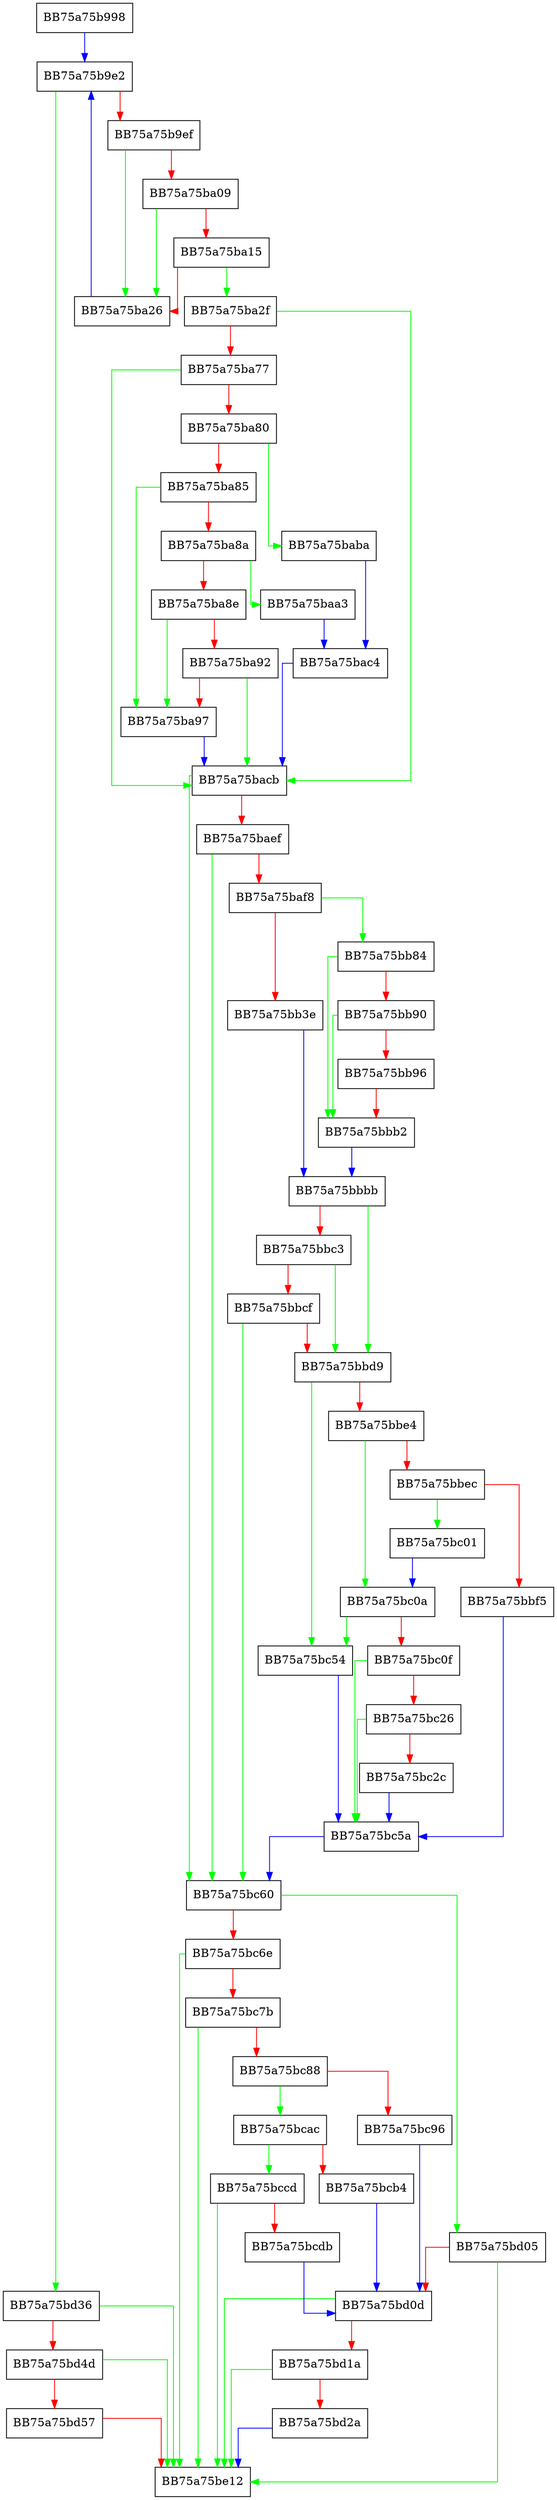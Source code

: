 digraph setProductInfo {
  node [shape="box"];
  graph [splines=ortho];
  BB75a75b998 -> BB75a75b9e2 [color="blue"];
  BB75a75b9e2 -> BB75a75bd36 [color="green"];
  BB75a75b9e2 -> BB75a75b9ef [color="red"];
  BB75a75b9ef -> BB75a75ba26 [color="green"];
  BB75a75b9ef -> BB75a75ba09 [color="red"];
  BB75a75ba09 -> BB75a75ba26 [color="green"];
  BB75a75ba09 -> BB75a75ba15 [color="red"];
  BB75a75ba15 -> BB75a75ba2f [color="green"];
  BB75a75ba15 -> BB75a75ba26 [color="red"];
  BB75a75ba26 -> BB75a75b9e2 [color="blue"];
  BB75a75ba2f -> BB75a75bacb [color="green"];
  BB75a75ba2f -> BB75a75ba77 [color="red"];
  BB75a75ba77 -> BB75a75bacb [color="green"];
  BB75a75ba77 -> BB75a75ba80 [color="red"];
  BB75a75ba80 -> BB75a75baba [color="green"];
  BB75a75ba80 -> BB75a75ba85 [color="red"];
  BB75a75ba85 -> BB75a75ba97 [color="green"];
  BB75a75ba85 -> BB75a75ba8a [color="red"];
  BB75a75ba8a -> BB75a75baa3 [color="green"];
  BB75a75ba8a -> BB75a75ba8e [color="red"];
  BB75a75ba8e -> BB75a75ba97 [color="green"];
  BB75a75ba8e -> BB75a75ba92 [color="red"];
  BB75a75ba92 -> BB75a75bacb [color="green"];
  BB75a75ba92 -> BB75a75ba97 [color="red"];
  BB75a75ba97 -> BB75a75bacb [color="blue"];
  BB75a75baa3 -> BB75a75bac4 [color="blue"];
  BB75a75baba -> BB75a75bac4 [color="blue"];
  BB75a75bac4 -> BB75a75bacb [color="blue"];
  BB75a75bacb -> BB75a75bc60 [color="green"];
  BB75a75bacb -> BB75a75baef [color="red"];
  BB75a75baef -> BB75a75bc60 [color="green"];
  BB75a75baef -> BB75a75baf8 [color="red"];
  BB75a75baf8 -> BB75a75bb84 [color="green"];
  BB75a75baf8 -> BB75a75bb3e [color="red"];
  BB75a75bb3e -> BB75a75bbbb [color="blue"];
  BB75a75bb84 -> BB75a75bbb2 [color="green"];
  BB75a75bb84 -> BB75a75bb90 [color="red"];
  BB75a75bb90 -> BB75a75bbb2 [color="green"];
  BB75a75bb90 -> BB75a75bb96 [color="red"];
  BB75a75bb96 -> BB75a75bbb2 [color="red"];
  BB75a75bbb2 -> BB75a75bbbb [color="blue"];
  BB75a75bbbb -> BB75a75bbd9 [color="green"];
  BB75a75bbbb -> BB75a75bbc3 [color="red"];
  BB75a75bbc3 -> BB75a75bbd9 [color="green"];
  BB75a75bbc3 -> BB75a75bbcf [color="red"];
  BB75a75bbcf -> BB75a75bc60 [color="green"];
  BB75a75bbcf -> BB75a75bbd9 [color="red"];
  BB75a75bbd9 -> BB75a75bc54 [color="green"];
  BB75a75bbd9 -> BB75a75bbe4 [color="red"];
  BB75a75bbe4 -> BB75a75bc0a [color="green"];
  BB75a75bbe4 -> BB75a75bbec [color="red"];
  BB75a75bbec -> BB75a75bc01 [color="green"];
  BB75a75bbec -> BB75a75bbf5 [color="red"];
  BB75a75bbf5 -> BB75a75bc5a [color="blue"];
  BB75a75bc01 -> BB75a75bc0a [color="blue"];
  BB75a75bc0a -> BB75a75bc54 [color="green"];
  BB75a75bc0a -> BB75a75bc0f [color="red"];
  BB75a75bc0f -> BB75a75bc5a [color="green"];
  BB75a75bc0f -> BB75a75bc26 [color="red"];
  BB75a75bc26 -> BB75a75bc5a [color="green"];
  BB75a75bc26 -> BB75a75bc2c [color="red"];
  BB75a75bc2c -> BB75a75bc5a [color="blue"];
  BB75a75bc54 -> BB75a75bc5a [color="blue"];
  BB75a75bc5a -> BB75a75bc60 [color="blue"];
  BB75a75bc60 -> BB75a75bd05 [color="green"];
  BB75a75bc60 -> BB75a75bc6e [color="red"];
  BB75a75bc6e -> BB75a75be12 [color="green"];
  BB75a75bc6e -> BB75a75bc7b [color="red"];
  BB75a75bc7b -> BB75a75be12 [color="green"];
  BB75a75bc7b -> BB75a75bc88 [color="red"];
  BB75a75bc88 -> BB75a75bcac [color="green"];
  BB75a75bc88 -> BB75a75bc96 [color="red"];
  BB75a75bc96 -> BB75a75bd0d [color="blue"];
  BB75a75bcac -> BB75a75bccd [color="green"];
  BB75a75bcac -> BB75a75bcb4 [color="red"];
  BB75a75bcb4 -> BB75a75bd0d [color="blue"];
  BB75a75bccd -> BB75a75be12 [color="green"];
  BB75a75bccd -> BB75a75bcdb [color="red"];
  BB75a75bcdb -> BB75a75bd0d [color="blue"];
  BB75a75bd05 -> BB75a75be12 [color="green"];
  BB75a75bd05 -> BB75a75bd0d [color="red"];
  BB75a75bd0d -> BB75a75be12 [color="green"];
  BB75a75bd0d -> BB75a75bd1a [color="red"];
  BB75a75bd1a -> BB75a75be12 [color="green"];
  BB75a75bd1a -> BB75a75bd2a [color="red"];
  BB75a75bd2a -> BB75a75be12 [color="blue"];
  BB75a75bd36 -> BB75a75be12 [color="green"];
  BB75a75bd36 -> BB75a75bd4d [color="red"];
  BB75a75bd4d -> BB75a75be12 [color="green"];
  BB75a75bd4d -> BB75a75bd57 [color="red"];
  BB75a75bd57 -> BB75a75be12 [color="red"];
}